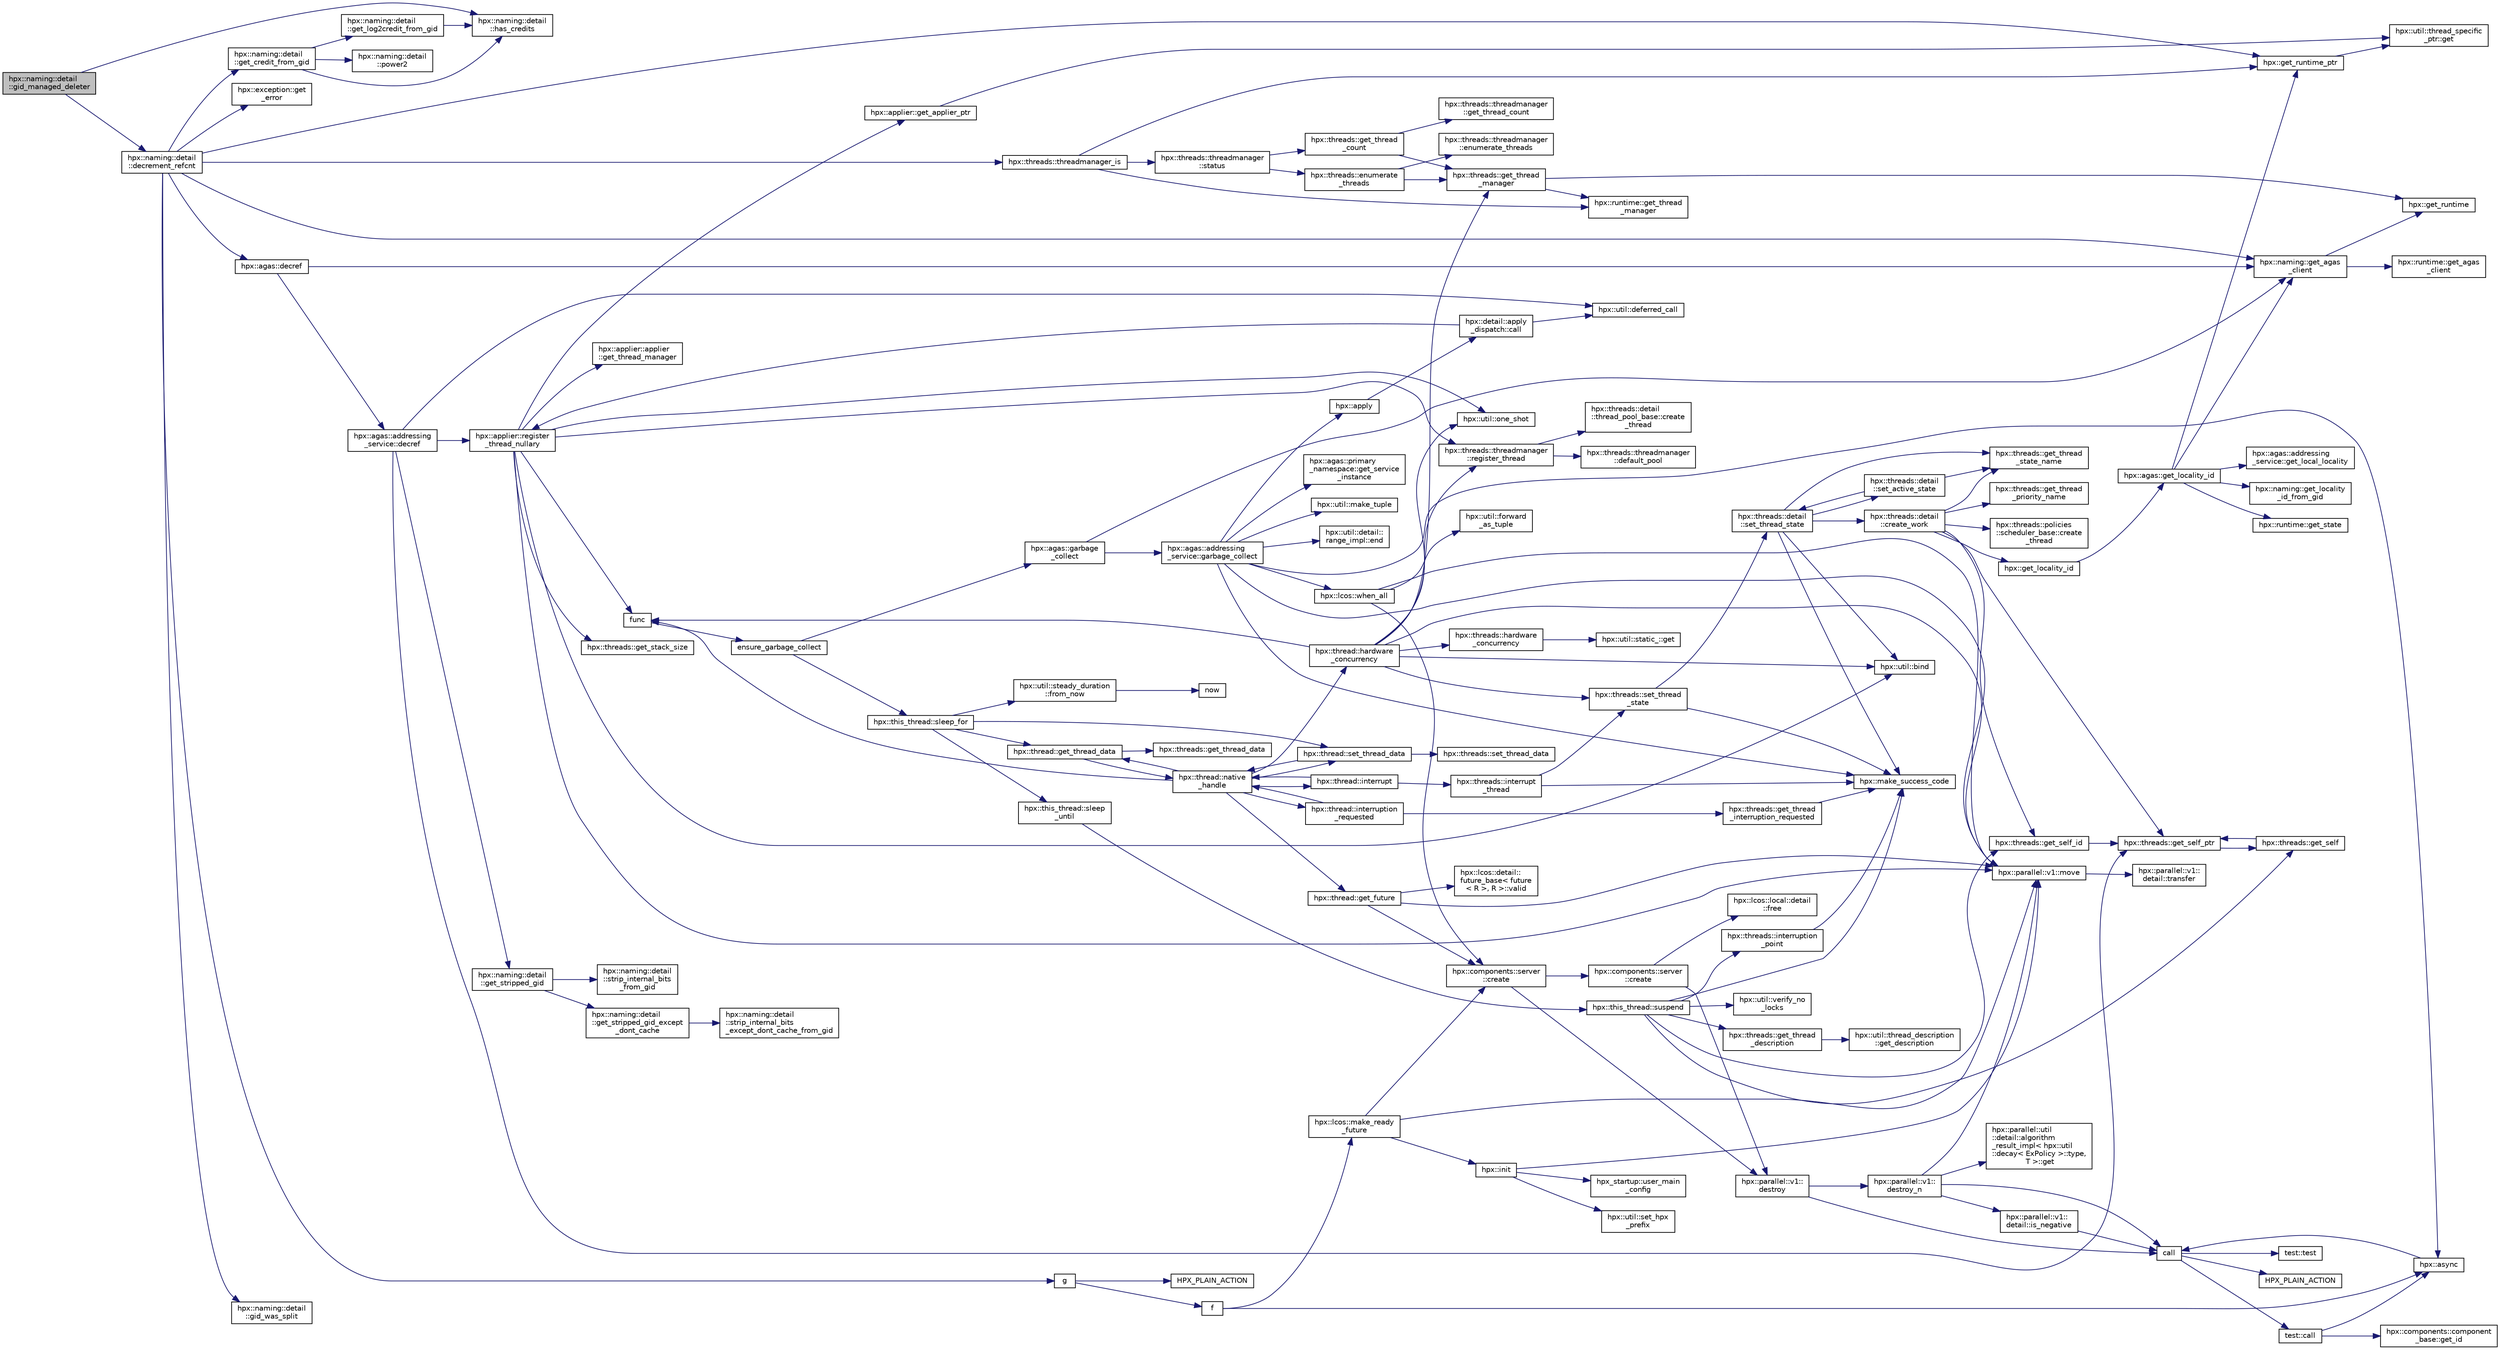 digraph "hpx::naming::detail::gid_managed_deleter"
{
  edge [fontname="Helvetica",fontsize="10",labelfontname="Helvetica",labelfontsize="10"];
  node [fontname="Helvetica",fontsize="10",shape=record];
  rankdir="LR";
  Node1313 [label="hpx::naming::detail\l::gid_managed_deleter",height=0.2,width=0.4,color="black", fillcolor="grey75", style="filled", fontcolor="black"];
  Node1313 -> Node1314 [color="midnightblue",fontsize="10",style="solid",fontname="Helvetica"];
  Node1314 [label="hpx::naming::detail\l::has_credits",height=0.2,width=0.4,color="black", fillcolor="white", style="filled",URL="$d5/d18/namespacehpx_1_1naming_1_1detail.html#afb823cf706d95f298c25af22fe39653b"];
  Node1313 -> Node1315 [color="midnightblue",fontsize="10",style="solid",fontname="Helvetica"];
  Node1315 [label="hpx::naming::detail\l::decrement_refcnt",height=0.2,width=0.4,color="black", fillcolor="white", style="filled",URL="$d5/d18/namespacehpx_1_1naming_1_1detail.html#a63ddb380473bdb8a186686ffe718b6e2"];
  Node1315 -> Node1316 [color="midnightblue",fontsize="10",style="solid",fontname="Helvetica"];
  Node1316 [label="hpx::get_runtime_ptr",height=0.2,width=0.4,color="black", fillcolor="white", style="filled",URL="$d8/d83/namespacehpx.html#af29daf2bb3e01b4d6495a1742b6cce64"];
  Node1316 -> Node1317 [color="midnightblue",fontsize="10",style="solid",fontname="Helvetica"];
  Node1317 [label="hpx::util::thread_specific\l_ptr::get",height=0.2,width=0.4,color="black", fillcolor="white", style="filled",URL="$d4/d4c/structhpx_1_1util_1_1thread__specific__ptr.html#a3b27d8520710478aa41d1f74206bdba9"];
  Node1315 -> Node1318 [color="midnightblue",fontsize="10",style="solid",fontname="Helvetica"];
  Node1318 [label="hpx::naming::detail\l::gid_was_split",height=0.2,width=0.4,color="black", fillcolor="white", style="filled",URL="$d5/d18/namespacehpx_1_1naming_1_1detail.html#a38395532bbc601e582ad461749816878"];
  Node1315 -> Node1319 [color="midnightblue",fontsize="10",style="solid",fontname="Helvetica"];
  Node1319 [label="hpx::naming::get_agas\l_client",height=0.2,width=0.4,color="black", fillcolor="white", style="filled",URL="$d4/dc9/namespacehpx_1_1naming.html#a0408fffd5d34b620712a801b0ae3b032"];
  Node1319 -> Node1320 [color="midnightblue",fontsize="10",style="solid",fontname="Helvetica"];
  Node1320 [label="hpx::get_runtime",height=0.2,width=0.4,color="black", fillcolor="white", style="filled",URL="$d8/d83/namespacehpx.html#aef902cc6c7dd3b9fbadf34d1e850a070"];
  Node1319 -> Node1321 [color="midnightblue",fontsize="10",style="solid",fontname="Helvetica"];
  Node1321 [label="hpx::runtime::get_agas\l_client",height=0.2,width=0.4,color="black", fillcolor="white", style="filled",URL="$d0/d7b/classhpx_1_1runtime.html#aeb5dddd30d6b9861669af8ad44d1a96a"];
  Node1315 -> Node1322 [color="midnightblue",fontsize="10",style="solid",fontname="Helvetica"];
  Node1322 [label="hpx::naming::detail\l::get_credit_from_gid",height=0.2,width=0.4,color="black", fillcolor="white", style="filled",URL="$d5/d18/namespacehpx_1_1naming_1_1detail.html#ae3d27efe8c838d79e29020ed7c9fa25f"];
  Node1322 -> Node1314 [color="midnightblue",fontsize="10",style="solid",fontname="Helvetica"];
  Node1322 -> Node1323 [color="midnightblue",fontsize="10",style="solid",fontname="Helvetica"];
  Node1323 [label="hpx::naming::detail\l::power2",height=0.2,width=0.4,color="black", fillcolor="white", style="filled",URL="$d5/d18/namespacehpx_1_1naming_1_1detail.html#a084e318ac378f38778c0696da8cbdaac"];
  Node1322 -> Node1324 [color="midnightblue",fontsize="10",style="solid",fontname="Helvetica"];
  Node1324 [label="hpx::naming::detail\l::get_log2credit_from_gid",height=0.2,width=0.4,color="black", fillcolor="white", style="filled",URL="$d5/d18/namespacehpx_1_1naming_1_1detail.html#a65b5a75f9576e0c15d372d20f0ed37d0"];
  Node1324 -> Node1314 [color="midnightblue",fontsize="10",style="solid",fontname="Helvetica"];
  Node1315 -> Node1325 [color="midnightblue",fontsize="10",style="solid",fontname="Helvetica"];
  Node1325 [label="hpx::agas::decref",height=0.2,width=0.4,color="black", fillcolor="white", style="filled",URL="$dc/d54/namespacehpx_1_1agas.html#a08f10ad4320050773ecaf08b7ad1ad3e"];
  Node1325 -> Node1319 [color="midnightblue",fontsize="10",style="solid",fontname="Helvetica"];
  Node1325 -> Node1326 [color="midnightblue",fontsize="10",style="solid",fontname="Helvetica"];
  Node1326 [label="hpx::agas::addressing\l_service::decref",height=0.2,width=0.4,color="black", fillcolor="white", style="filled",URL="$db/d58/structhpx_1_1agas_1_1addressing__service.html#a0f18342491c8f0398bc0747a0634658b",tooltip="Decrement the global reference count for the given id. "];
  Node1326 -> Node1327 [color="midnightblue",fontsize="10",style="solid",fontname="Helvetica"];
  Node1327 [label="hpx::naming::detail\l::get_stripped_gid",height=0.2,width=0.4,color="black", fillcolor="white", style="filled",URL="$d5/d18/namespacehpx_1_1naming_1_1detail.html#ad3a849cb7ebd5dccf9aefadccc21dd89"];
  Node1327 -> Node1328 [color="midnightblue",fontsize="10",style="solid",fontname="Helvetica"];
  Node1328 [label="hpx::naming::detail\l::strip_internal_bits\l_from_gid",height=0.2,width=0.4,color="black", fillcolor="white", style="filled",URL="$d5/d18/namespacehpx_1_1naming_1_1detail.html#a95cca4d4bc82a9da3e804b225b03dfaf"];
  Node1327 -> Node1329 [color="midnightblue",fontsize="10",style="solid",fontname="Helvetica"];
  Node1329 [label="hpx::naming::detail\l::get_stripped_gid_except\l_dont_cache",height=0.2,width=0.4,color="black", fillcolor="white", style="filled",URL="$d5/d18/namespacehpx_1_1naming_1_1detail.html#a1ab848588112d0f7fac377a15692c9cc"];
  Node1329 -> Node1330 [color="midnightblue",fontsize="10",style="solid",fontname="Helvetica"];
  Node1330 [label="hpx::naming::detail\l::strip_internal_bits\l_except_dont_cache_from_gid",height=0.2,width=0.4,color="black", fillcolor="white", style="filled",URL="$d5/d18/namespacehpx_1_1naming_1_1detail.html#aabeb51a92376c6bfb9cf31bf9ff0c4cc"];
  Node1326 -> Node1331 [color="midnightblue",fontsize="10",style="solid",fontname="Helvetica"];
  Node1331 [label="hpx::threads::get_self_ptr",height=0.2,width=0.4,color="black", fillcolor="white", style="filled",URL="$d7/d28/namespacehpx_1_1threads.html#a22877ae347ad884cde3a51397dad6c53"];
  Node1331 -> Node1332 [color="midnightblue",fontsize="10",style="solid",fontname="Helvetica"];
  Node1332 [label="hpx::threads::get_self",height=0.2,width=0.4,color="black", fillcolor="white", style="filled",URL="$d7/d28/namespacehpx_1_1threads.html#a07daf4d6d29233f20d66d41ab7b5b8e8"];
  Node1332 -> Node1331 [color="midnightblue",fontsize="10",style="solid",fontname="Helvetica"];
  Node1326 -> Node1333 [color="midnightblue",fontsize="10",style="solid",fontname="Helvetica"];
  Node1333 [label="hpx::applier::register\l_thread_nullary",height=0.2,width=0.4,color="black", fillcolor="white", style="filled",URL="$d8/dcb/namespacehpx_1_1applier.html#a401cd1145927e58d74d1eb52aaccd936"];
  Node1333 -> Node1334 [color="midnightblue",fontsize="10",style="solid",fontname="Helvetica"];
  Node1334 [label="hpx::applier::get_applier_ptr",height=0.2,width=0.4,color="black", fillcolor="white", style="filled",URL="$d8/dcb/namespacehpx_1_1applier.html#a617483cf2b77ad3a0aa428ade7b35299"];
  Node1334 -> Node1317 [color="midnightblue",fontsize="10",style="solid",fontname="Helvetica"];
  Node1333 -> Node1335 [color="midnightblue",fontsize="10",style="solid",fontname="Helvetica"];
  Node1335 [label="func",height=0.2,width=0.4,color="black", fillcolor="white", style="filled",URL="$d8/dfd/id__type__ref__counting__1032_8cpp.html#ab811b86ea5107ffb3351fcaa29d2c652"];
  Node1335 -> Node1336 [color="midnightblue",fontsize="10",style="solid",fontname="Helvetica"];
  Node1336 [label="ensure_garbage_collect",height=0.2,width=0.4,color="black", fillcolor="white", style="filled",URL="$d8/dfd/id__type__ref__counting__1032_8cpp.html#a5264b94bf7c262ac0e521fb290d476d5"];
  Node1336 -> Node1337 [color="midnightblue",fontsize="10",style="solid",fontname="Helvetica"];
  Node1337 [label="hpx::this_thread::sleep_for",height=0.2,width=0.4,color="black", fillcolor="white", style="filled",URL="$d9/d52/namespacehpx_1_1this__thread.html#afc042a5a5fa52eef2d1d177a343435cf"];
  Node1337 -> Node1338 [color="midnightblue",fontsize="10",style="solid",fontname="Helvetica"];
  Node1338 [label="hpx::this_thread::sleep\l_until",height=0.2,width=0.4,color="black", fillcolor="white", style="filled",URL="$d9/d52/namespacehpx_1_1this__thread.html#ae12a853980115b23ff0ab8ca06622658"];
  Node1338 -> Node1339 [color="midnightblue",fontsize="10",style="solid",fontname="Helvetica"];
  Node1339 [label="hpx::this_thread::suspend",height=0.2,width=0.4,color="black", fillcolor="white", style="filled",URL="$d9/d52/namespacehpx_1_1this__thread.html#aca220026fb3014c0881d129fe31c0073"];
  Node1339 -> Node1332 [color="midnightblue",fontsize="10",style="solid",fontname="Helvetica"];
  Node1339 -> Node1340 [color="midnightblue",fontsize="10",style="solid",fontname="Helvetica"];
  Node1340 [label="hpx::threads::get_self_id",height=0.2,width=0.4,color="black", fillcolor="white", style="filled",URL="$d7/d28/namespacehpx_1_1threads.html#afafe0f900b9fac3d4ed3c747625c1cfe"];
  Node1340 -> Node1331 [color="midnightblue",fontsize="10",style="solid",fontname="Helvetica"];
  Node1339 -> Node1341 [color="midnightblue",fontsize="10",style="solid",fontname="Helvetica"];
  Node1341 [label="hpx::threads::interruption\l_point",height=0.2,width=0.4,color="black", fillcolor="white", style="filled",URL="$d7/d28/namespacehpx_1_1threads.html#ada6ec56a12b050707311d8c628089059"];
  Node1341 -> Node1342 [color="midnightblue",fontsize="10",style="solid",fontname="Helvetica"];
  Node1342 [label="hpx::make_success_code",height=0.2,width=0.4,color="black", fillcolor="white", style="filled",URL="$d8/d83/namespacehpx.html#a0e8512a8f49e2a6c8185061181419d8f",tooltip="Returns error_code(hpx::success, \"success\", mode). "];
  Node1339 -> Node1343 [color="midnightblue",fontsize="10",style="solid",fontname="Helvetica"];
  Node1343 [label="hpx::util::verify_no\l_locks",height=0.2,width=0.4,color="black", fillcolor="white", style="filled",URL="$df/dad/namespacehpx_1_1util.html#ae0e1837ee6f09b79b26c2e788d2e9fc9"];
  Node1339 -> Node1344 [color="midnightblue",fontsize="10",style="solid",fontname="Helvetica"];
  Node1344 [label="hpx::threads::get_thread\l_description",height=0.2,width=0.4,color="black", fillcolor="white", style="filled",URL="$d7/d28/namespacehpx_1_1threads.html#a42fc18a7a680f4e8bc633a4b4c956701"];
  Node1344 -> Node1345 [color="midnightblue",fontsize="10",style="solid",fontname="Helvetica"];
  Node1345 [label="hpx::util::thread_description\l::get_description",height=0.2,width=0.4,color="black", fillcolor="white", style="filled",URL="$df/d9e/structhpx_1_1util_1_1thread__description.html#a8c834e14eca6eb228188022577f9f952"];
  Node1339 -> Node1342 [color="midnightblue",fontsize="10",style="solid",fontname="Helvetica"];
  Node1337 -> Node1346 [color="midnightblue",fontsize="10",style="solid",fontname="Helvetica"];
  Node1346 [label="hpx::util::steady_duration\l::from_now",height=0.2,width=0.4,color="black", fillcolor="white", style="filled",URL="$d9/d4f/classhpx_1_1util_1_1steady__duration.html#a0132206d767cd0f7395507b40111a153"];
  Node1346 -> Node1347 [color="midnightblue",fontsize="10",style="solid",fontname="Helvetica"];
  Node1347 [label="now",height=0.2,width=0.4,color="black", fillcolor="white", style="filled",URL="$de/db3/1d__stencil__1__omp_8cpp.html#a89e9667753dccfac455bd37a7a3a7b16"];
  Node1337 -> Node1348 [color="midnightblue",fontsize="10",style="solid",fontname="Helvetica"];
  Node1348 [label="hpx::thread::get_thread_data",height=0.2,width=0.4,color="black", fillcolor="white", style="filled",URL="$de/d9b/classhpx_1_1thread.html#a4535ef82cec3b953d2c941d20e3e3904"];
  Node1348 -> Node1349 [color="midnightblue",fontsize="10",style="solid",fontname="Helvetica"];
  Node1349 [label="hpx::threads::get_thread_data",height=0.2,width=0.4,color="black", fillcolor="white", style="filled",URL="$d7/d28/namespacehpx_1_1threads.html#a8737931ff6303807225f735b2b384ae4"];
  Node1348 -> Node1350 [color="midnightblue",fontsize="10",style="solid",fontname="Helvetica"];
  Node1350 [label="hpx::thread::native\l_handle",height=0.2,width=0.4,color="black", fillcolor="white", style="filled",URL="$de/d9b/classhpx_1_1thread.html#acf48190d264ab64c1c4ec99d0b421b5a"];
  Node1350 -> Node1351 [color="midnightblue",fontsize="10",style="solid",fontname="Helvetica"];
  Node1351 [label="hpx::thread::hardware\l_concurrency",height=0.2,width=0.4,color="black", fillcolor="white", style="filled",URL="$de/d9b/classhpx_1_1thread.html#a8e4fff210e02485ba493bc3a2a956c03"];
  Node1351 -> Node1352 [color="midnightblue",fontsize="10",style="solid",fontname="Helvetica"];
  Node1352 [label="hpx::threads::hardware\l_concurrency",height=0.2,width=0.4,color="black", fillcolor="white", style="filled",URL="$d7/d28/namespacehpx_1_1threads.html#aa8752a235478d2ad7b5ac467b63ab527"];
  Node1352 -> Node1353 [color="midnightblue",fontsize="10",style="solid",fontname="Helvetica"];
  Node1353 [label="hpx::util::static_::get",height=0.2,width=0.4,color="black", fillcolor="white", style="filled",URL="$d3/dbb/structhpx_1_1util_1_1static__.html#a2967c633948a3bf17a3b5405ef5a8318"];
  Node1351 -> Node1335 [color="midnightblue",fontsize="10",style="solid",fontname="Helvetica"];
  Node1351 -> Node1354 [color="midnightblue",fontsize="10",style="solid",fontname="Helvetica"];
  Node1354 [label="hpx::util::bind",height=0.2,width=0.4,color="black", fillcolor="white", style="filled",URL="$df/dad/namespacehpx_1_1util.html#ad844caedf82a0173d6909d910c3e48c6"];
  Node1351 -> Node1355 [color="midnightblue",fontsize="10",style="solid",fontname="Helvetica"];
  Node1355 [label="hpx::util::one_shot",height=0.2,width=0.4,color="black", fillcolor="white", style="filled",URL="$df/dad/namespacehpx_1_1util.html#a273e61be42a72415291e0ec0a4f28c7a"];
  Node1351 -> Node1356 [color="midnightblue",fontsize="10",style="solid",fontname="Helvetica"];
  Node1356 [label="hpx::parallel::v1::move",height=0.2,width=0.4,color="black", fillcolor="white", style="filled",URL="$db/db9/namespacehpx_1_1parallel_1_1v1.html#aa7c4ede081ce786c9d1eb1adff495cfc"];
  Node1356 -> Node1357 [color="midnightblue",fontsize="10",style="solid",fontname="Helvetica"];
  Node1357 [label="hpx::parallel::v1::\ldetail::transfer",height=0.2,width=0.4,color="black", fillcolor="white", style="filled",URL="$d2/ddd/namespacehpx_1_1parallel_1_1v1_1_1detail.html#ab1b56a05e1885ca7cc7ffa1804dd2f3c"];
  Node1351 -> Node1358 [color="midnightblue",fontsize="10",style="solid",fontname="Helvetica"];
  Node1358 [label="hpx::threads::get_thread\l_manager",height=0.2,width=0.4,color="black", fillcolor="white", style="filled",URL="$d7/d28/namespacehpx_1_1threads.html#a076973c3a53beadde7d967e22c4f6cce"];
  Node1358 -> Node1320 [color="midnightblue",fontsize="10",style="solid",fontname="Helvetica"];
  Node1358 -> Node1359 [color="midnightblue",fontsize="10",style="solid",fontname="Helvetica"];
  Node1359 [label="hpx::runtime::get_thread\l_manager",height=0.2,width=0.4,color="black", fillcolor="white", style="filled",URL="$d0/d7b/classhpx_1_1runtime.html#a865b12d57fcd44a8d3dda3e35414f563"];
  Node1351 -> Node1360 [color="midnightblue",fontsize="10",style="solid",fontname="Helvetica"];
  Node1360 [label="hpx::threads::threadmanager\l::register_thread",height=0.2,width=0.4,color="black", fillcolor="white", style="filled",URL="$d5/daa/classhpx_1_1threads_1_1threadmanager.html#a7f79c7578e08a60ca45eb276ce8133d8"];
  Node1360 -> Node1361 [color="midnightblue",fontsize="10",style="solid",fontname="Helvetica"];
  Node1361 [label="hpx::threads::threadmanager\l::default_pool",height=0.2,width=0.4,color="black", fillcolor="white", style="filled",URL="$d5/daa/classhpx_1_1threads_1_1threadmanager.html#a851f067d03b5dd1c5e6a9a6a841e05df"];
  Node1360 -> Node1362 [color="midnightblue",fontsize="10",style="solid",fontname="Helvetica"];
  Node1362 [label="hpx::threads::detail\l::thread_pool_base::create\l_thread",height=0.2,width=0.4,color="black", fillcolor="white", style="filled",URL="$de/dae/classhpx_1_1threads_1_1detail_1_1thread__pool__base.html#ad35d3779eef6f4528e62a26d71b34b34"];
  Node1351 -> Node1363 [color="midnightblue",fontsize="10",style="solid",fontname="Helvetica"];
  Node1363 [label="hpx::threads::set_thread\l_state",height=0.2,width=0.4,color="black", fillcolor="white", style="filled",URL="$d7/d28/namespacehpx_1_1threads.html#ac0690ad16ad778bcc79dcd727cc33025",tooltip="Set the thread state of the thread referenced by the thread_id id. "];
  Node1363 -> Node1342 [color="midnightblue",fontsize="10",style="solid",fontname="Helvetica"];
  Node1363 -> Node1364 [color="midnightblue",fontsize="10",style="solid",fontname="Helvetica"];
  Node1364 [label="hpx::threads::detail\l::set_thread_state",height=0.2,width=0.4,color="black", fillcolor="white", style="filled",URL="$d2/dd1/namespacehpx_1_1threads_1_1detail.html#af85ddc854c4a149bf1738eb1b111b9ab"];
  Node1364 -> Node1365 [color="midnightblue",fontsize="10",style="solid",fontname="Helvetica"];
  Node1365 [label="hpx::threads::get_thread\l_state_name",height=0.2,width=0.4,color="black", fillcolor="white", style="filled",URL="$d7/d28/namespacehpx_1_1threads.html#a26f91ea8d2195f165c033241c5cd11db"];
  Node1364 -> Node1342 [color="midnightblue",fontsize="10",style="solid",fontname="Helvetica"];
  Node1364 -> Node1354 [color="midnightblue",fontsize="10",style="solid",fontname="Helvetica"];
  Node1364 -> Node1366 [color="midnightblue",fontsize="10",style="solid",fontname="Helvetica"];
  Node1366 [label="hpx::threads::detail\l::set_active_state",height=0.2,width=0.4,color="black", fillcolor="white", style="filled",URL="$d2/dd1/namespacehpx_1_1threads_1_1detail.html#a45884a5bf04ad66a4f259231a3947e76"];
  Node1366 -> Node1365 [color="midnightblue",fontsize="10",style="solid",fontname="Helvetica"];
  Node1366 -> Node1364 [color="midnightblue",fontsize="10",style="solid",fontname="Helvetica"];
  Node1364 -> Node1367 [color="midnightblue",fontsize="10",style="solid",fontname="Helvetica"];
  Node1367 [label="hpx::threads::detail\l::create_work",height=0.2,width=0.4,color="black", fillcolor="white", style="filled",URL="$d2/dd1/namespacehpx_1_1threads_1_1detail.html#ae22384a3c1b1a1940032fad068fb54b1"];
  Node1367 -> Node1365 [color="midnightblue",fontsize="10",style="solid",fontname="Helvetica"];
  Node1367 -> Node1368 [color="midnightblue",fontsize="10",style="solid",fontname="Helvetica"];
  Node1368 [label="hpx::threads::get_thread\l_priority_name",height=0.2,width=0.4,color="black", fillcolor="white", style="filled",URL="$d7/d28/namespacehpx_1_1threads.html#a9c6b2fec0c1cf5b06ff83ce756ca6d42"];
  Node1367 -> Node1331 [color="midnightblue",fontsize="10",style="solid",fontname="Helvetica"];
  Node1367 -> Node1340 [color="midnightblue",fontsize="10",style="solid",fontname="Helvetica"];
  Node1367 -> Node1369 [color="midnightblue",fontsize="10",style="solid",fontname="Helvetica"];
  Node1369 [label="hpx::get_locality_id",height=0.2,width=0.4,color="black", fillcolor="white", style="filled",URL="$d8/d83/namespacehpx.html#a158d7c54a657bb364c1704033010697b",tooltip="Return the number of the locality this function is being called from. "];
  Node1369 -> Node1370 [color="midnightblue",fontsize="10",style="solid",fontname="Helvetica"];
  Node1370 [label="hpx::agas::get_locality_id",height=0.2,width=0.4,color="black", fillcolor="white", style="filled",URL="$dc/d54/namespacehpx_1_1agas.html#a491cc2ddecdf0f1a9129900caa6a4d3e"];
  Node1370 -> Node1316 [color="midnightblue",fontsize="10",style="solid",fontname="Helvetica"];
  Node1370 -> Node1371 [color="midnightblue",fontsize="10",style="solid",fontname="Helvetica"];
  Node1371 [label="hpx::runtime::get_state",height=0.2,width=0.4,color="black", fillcolor="white", style="filled",URL="$d0/d7b/classhpx_1_1runtime.html#ab405f80e060dac95d624520f38b0524c"];
  Node1370 -> Node1319 [color="midnightblue",fontsize="10",style="solid",fontname="Helvetica"];
  Node1370 -> Node1372 [color="midnightblue",fontsize="10",style="solid",fontname="Helvetica"];
  Node1372 [label="hpx::agas::addressing\l_service::get_local_locality",height=0.2,width=0.4,color="black", fillcolor="white", style="filled",URL="$db/d58/structhpx_1_1agas_1_1addressing__service.html#ab52c19a37c2a7a006c6c15f90ad0539c"];
  Node1370 -> Node1373 [color="midnightblue",fontsize="10",style="solid",fontname="Helvetica"];
  Node1373 [label="hpx::naming::get_locality\l_id_from_gid",height=0.2,width=0.4,color="black", fillcolor="white", style="filled",URL="$d4/dc9/namespacehpx_1_1naming.html#a7fd43037784560bd04fda9b49e33529f"];
  Node1367 -> Node1374 [color="midnightblue",fontsize="10",style="solid",fontname="Helvetica"];
  Node1374 [label="hpx::threads::policies\l::scheduler_base::create\l_thread",height=0.2,width=0.4,color="black", fillcolor="white", style="filled",URL="$dd/d7e/structhpx_1_1threads_1_1policies_1_1scheduler__base.html#ad3b05cd7f363cc8e8410ce368c3794e0"];
  Node1350 -> Node1375 [color="midnightblue",fontsize="10",style="solid",fontname="Helvetica"];
  Node1375 [label="hpx::thread::interrupt",height=0.2,width=0.4,color="black", fillcolor="white", style="filled",URL="$de/d9b/classhpx_1_1thread.html#ac34d0d033aa743c476a79dbc2e1a8a39"];
  Node1375 -> Node1376 [color="midnightblue",fontsize="10",style="solid",fontname="Helvetica"];
  Node1376 [label="hpx::threads::interrupt\l_thread",height=0.2,width=0.4,color="black", fillcolor="white", style="filled",URL="$d7/d28/namespacehpx_1_1threads.html#a6bdda1a2aab61b9b13d274b5155d7e73"];
  Node1376 -> Node1342 [color="midnightblue",fontsize="10",style="solid",fontname="Helvetica"];
  Node1376 -> Node1363 [color="midnightblue",fontsize="10",style="solid",fontname="Helvetica"];
  Node1375 -> Node1350 [color="midnightblue",fontsize="10",style="solid",fontname="Helvetica"];
  Node1350 -> Node1377 [color="midnightblue",fontsize="10",style="solid",fontname="Helvetica"];
  Node1377 [label="hpx::thread::interruption\l_requested",height=0.2,width=0.4,color="black", fillcolor="white", style="filled",URL="$de/d9b/classhpx_1_1thread.html#a33276bb4c20bbb0b1978944e18ef71b8"];
  Node1377 -> Node1378 [color="midnightblue",fontsize="10",style="solid",fontname="Helvetica"];
  Node1378 [label="hpx::threads::get_thread\l_interruption_requested",height=0.2,width=0.4,color="black", fillcolor="white", style="filled",URL="$d7/d28/namespacehpx_1_1threads.html#ae64a7fdb8b5c8bac7be0c8282672a03b"];
  Node1378 -> Node1342 [color="midnightblue",fontsize="10",style="solid",fontname="Helvetica"];
  Node1377 -> Node1350 [color="midnightblue",fontsize="10",style="solid",fontname="Helvetica"];
  Node1350 -> Node1379 [color="midnightblue",fontsize="10",style="solid",fontname="Helvetica"];
  Node1379 [label="hpx::thread::get_future",height=0.2,width=0.4,color="black", fillcolor="white", style="filled",URL="$de/d9b/classhpx_1_1thread.html#a87fdb0d8da826366fc190ed224900a64"];
  Node1379 -> Node1380 [color="midnightblue",fontsize="10",style="solid",fontname="Helvetica"];
  Node1380 [label="hpx::lcos::detail::\lfuture_base\< future\l\< R \>, R \>::valid",height=0.2,width=0.4,color="black", fillcolor="white", style="filled",URL="$d5/dd7/classhpx_1_1lcos_1_1detail_1_1future__base.html#aaf7beb7374815614363033bd96573e75"];
  Node1379 -> Node1381 [color="midnightblue",fontsize="10",style="solid",fontname="Helvetica"];
  Node1381 [label="hpx::components::server\l::create",height=0.2,width=0.4,color="black", fillcolor="white", style="filled",URL="$d2/da2/namespacehpx_1_1components_1_1server.html#ac776c89f3d68ceb910e8cee9fa937ab4",tooltip="Create arrays of components using their default constructor. "];
  Node1381 -> Node1382 [color="midnightblue",fontsize="10",style="solid",fontname="Helvetica"];
  Node1382 [label="hpx::components::server\l::create",height=0.2,width=0.4,color="black", fillcolor="white", style="filled",URL="$d2/da2/namespacehpx_1_1components_1_1server.html#a77d26de181c97b444565e230577981bd"];
  Node1382 -> Node1383 [color="midnightblue",fontsize="10",style="solid",fontname="Helvetica"];
  Node1383 [label="hpx::lcos::local::detail\l::free",height=0.2,width=0.4,color="black", fillcolor="white", style="filled",URL="$d4/dcb/namespacehpx_1_1lcos_1_1local_1_1detail.html#a55a940f019734e9bb045dc123cd80e48"];
  Node1382 -> Node1384 [color="midnightblue",fontsize="10",style="solid",fontname="Helvetica"];
  Node1384 [label="hpx::parallel::v1::\ldestroy",height=0.2,width=0.4,color="black", fillcolor="white", style="filled",URL="$db/db9/namespacehpx_1_1parallel_1_1v1.html#acf303558375048e8a7cc9a2c2e09477f"];
  Node1384 -> Node1385 [color="midnightblue",fontsize="10",style="solid",fontname="Helvetica"];
  Node1385 [label="call",height=0.2,width=0.4,color="black", fillcolor="white", style="filled",URL="$d2/d67/promise__1620_8cpp.html#a58357f0b82bc761e1d0b9091ed563a70"];
  Node1385 -> Node1386 [color="midnightblue",fontsize="10",style="solid",fontname="Helvetica"];
  Node1386 [label="test::test",height=0.2,width=0.4,color="black", fillcolor="white", style="filled",URL="$d8/d89/structtest.html#ab42d5ece712d716b04cb3f686f297a26"];
  Node1385 -> Node1387 [color="midnightblue",fontsize="10",style="solid",fontname="Helvetica"];
  Node1387 [label="HPX_PLAIN_ACTION",height=0.2,width=0.4,color="black", fillcolor="white", style="filled",URL="$d2/d67/promise__1620_8cpp.html#ab96aab827a4b1fcaf66cfe0ba83fef23"];
  Node1385 -> Node1388 [color="midnightblue",fontsize="10",style="solid",fontname="Helvetica"];
  Node1388 [label="test::call",height=0.2,width=0.4,color="black", fillcolor="white", style="filled",URL="$d8/d89/structtest.html#aeb29e7ed6518b9426ccf1344c52620ae"];
  Node1388 -> Node1389 [color="midnightblue",fontsize="10",style="solid",fontname="Helvetica"];
  Node1389 [label="hpx::async",height=0.2,width=0.4,color="black", fillcolor="white", style="filled",URL="$d8/d83/namespacehpx.html#acb7d8e37b73b823956ce144f9a57eaa4"];
  Node1389 -> Node1385 [color="midnightblue",fontsize="10",style="solid",fontname="Helvetica"];
  Node1388 -> Node1390 [color="midnightblue",fontsize="10",style="solid",fontname="Helvetica"];
  Node1390 [label="hpx::components::component\l_base::get_id",height=0.2,width=0.4,color="black", fillcolor="white", style="filled",URL="$d2/de6/classhpx_1_1components_1_1component__base.html#a4c8fd93514039bdf01c48d66d82b19cd"];
  Node1384 -> Node1391 [color="midnightblue",fontsize="10",style="solid",fontname="Helvetica"];
  Node1391 [label="hpx::parallel::v1::\ldestroy_n",height=0.2,width=0.4,color="black", fillcolor="white", style="filled",URL="$db/db9/namespacehpx_1_1parallel_1_1v1.html#a71d0691132a300690163f5636bcd5bd3"];
  Node1391 -> Node1392 [color="midnightblue",fontsize="10",style="solid",fontname="Helvetica"];
  Node1392 [label="hpx::parallel::v1::\ldetail::is_negative",height=0.2,width=0.4,color="black", fillcolor="white", style="filled",URL="$d2/ddd/namespacehpx_1_1parallel_1_1v1_1_1detail.html#adf2e40fc4b20ad0fd442ee3118a4d527"];
  Node1392 -> Node1385 [color="midnightblue",fontsize="10",style="solid",fontname="Helvetica"];
  Node1391 -> Node1393 [color="midnightblue",fontsize="10",style="solid",fontname="Helvetica"];
  Node1393 [label="hpx::parallel::util\l::detail::algorithm\l_result_impl\< hpx::util\l::decay\< ExPolicy \>::type,\l T \>::get",height=0.2,width=0.4,color="black", fillcolor="white", style="filled",URL="$d2/d42/structhpx_1_1parallel_1_1util_1_1detail_1_1algorithm__result__impl.html#ab5b051e8ec74eff5e0e62fd63f5d377e"];
  Node1391 -> Node1356 [color="midnightblue",fontsize="10",style="solid",fontname="Helvetica"];
  Node1391 -> Node1385 [color="midnightblue",fontsize="10",style="solid",fontname="Helvetica"];
  Node1381 -> Node1384 [color="midnightblue",fontsize="10",style="solid",fontname="Helvetica"];
  Node1379 -> Node1356 [color="midnightblue",fontsize="10",style="solid",fontname="Helvetica"];
  Node1350 -> Node1348 [color="midnightblue",fontsize="10",style="solid",fontname="Helvetica"];
  Node1350 -> Node1394 [color="midnightblue",fontsize="10",style="solid",fontname="Helvetica"];
  Node1394 [label="hpx::thread::set_thread_data",height=0.2,width=0.4,color="black", fillcolor="white", style="filled",URL="$de/d9b/classhpx_1_1thread.html#a7317a3cf5251f3b33c990449570d4cea"];
  Node1394 -> Node1395 [color="midnightblue",fontsize="10",style="solid",fontname="Helvetica"];
  Node1395 [label="hpx::threads::set_thread_data",height=0.2,width=0.4,color="black", fillcolor="white", style="filled",URL="$d7/d28/namespacehpx_1_1threads.html#a00a625acc149fce3ae38e4340454acf7"];
  Node1394 -> Node1350 [color="midnightblue",fontsize="10",style="solid",fontname="Helvetica"];
  Node1350 -> Node1335 [color="midnightblue",fontsize="10",style="solid",fontname="Helvetica"];
  Node1337 -> Node1394 [color="midnightblue",fontsize="10",style="solid",fontname="Helvetica"];
  Node1336 -> Node1396 [color="midnightblue",fontsize="10",style="solid",fontname="Helvetica"];
  Node1396 [label="hpx::agas::garbage\l_collect",height=0.2,width=0.4,color="black", fillcolor="white", style="filled",URL="$dc/d54/namespacehpx_1_1agas.html#a951337adc4f9bd6df00a50737468e911"];
  Node1396 -> Node1319 [color="midnightblue",fontsize="10",style="solid",fontname="Helvetica"];
  Node1396 -> Node1397 [color="midnightblue",fontsize="10",style="solid",fontname="Helvetica"];
  Node1397 [label="hpx::agas::addressing\l_service::garbage_collect",height=0.2,width=0.4,color="black", fillcolor="white", style="filled",URL="$db/d58/structhpx_1_1agas_1_1addressing__service.html#a87dcae0eacf6e62d5103ebf516d86f63"];
  Node1397 -> Node1342 [color="midnightblue",fontsize="10",style="solid",fontname="Helvetica"];
  Node1397 -> Node1398 [color="midnightblue",fontsize="10",style="solid",fontname="Helvetica"];
  Node1398 [label="hpx::agas::primary\l_namespace::get_service\l_instance",height=0.2,width=0.4,color="black", fillcolor="white", style="filled",URL="$d1/d43/structhpx_1_1agas_1_1primary__namespace.html#a7630ff0f30ff8c23b13b4672c5350e2e"];
  Node1397 -> Node1399 [color="midnightblue",fontsize="10",style="solid",fontname="Helvetica"];
  Node1399 [label="hpx::util::make_tuple",height=0.2,width=0.4,color="black", fillcolor="white", style="filled",URL="$df/dad/namespacehpx_1_1util.html#a06fa74211a987d208e013f400a9f5328"];
  Node1397 -> Node1400 [color="midnightblue",fontsize="10",style="solid",fontname="Helvetica"];
  Node1400 [label="hpx::util::detail::\lrange_impl::end",height=0.2,width=0.4,color="black", fillcolor="white", style="filled",URL="$d4/d4a/namespacehpx_1_1util_1_1detail_1_1range__impl.html#afb2ea48b0902f52ee4d8b764807b4316"];
  Node1397 -> Node1401 [color="midnightblue",fontsize="10",style="solid",fontname="Helvetica"];
  Node1401 [label="hpx::apply",height=0.2,width=0.4,color="black", fillcolor="white", style="filled",URL="$d8/d83/namespacehpx.html#aa87762f0db0731d385f3fdfdb25d59fc"];
  Node1401 -> Node1402 [color="midnightblue",fontsize="10",style="solid",fontname="Helvetica"];
  Node1402 [label="hpx::detail::apply\l_dispatch::call",height=0.2,width=0.4,color="black", fillcolor="white", style="filled",URL="$db/de8/structhpx_1_1detail_1_1apply__dispatch.html#a0755fab16d281e74bcff0f8045be9459"];
  Node1402 -> Node1333 [color="midnightblue",fontsize="10",style="solid",fontname="Helvetica"];
  Node1402 -> Node1403 [color="midnightblue",fontsize="10",style="solid",fontname="Helvetica"];
  Node1403 [label="hpx::util::deferred_call",height=0.2,width=0.4,color="black", fillcolor="white", style="filled",URL="$df/dad/namespacehpx_1_1util.html#acdded623c658a7a3436f7e76bc9d881c"];
  Node1397 -> Node1356 [color="midnightblue",fontsize="10",style="solid",fontname="Helvetica"];
  Node1397 -> Node1389 [color="midnightblue",fontsize="10",style="solid",fontname="Helvetica"];
  Node1397 -> Node1404 [color="midnightblue",fontsize="10",style="solid",fontname="Helvetica"];
  Node1404 [label="hpx::lcos::when_all",height=0.2,width=0.4,color="black", fillcolor="white", style="filled",URL="$d2/dc9/namespacehpx_1_1lcos.html#a1a6fb024d8690923fb185d5aee204d54"];
  Node1404 -> Node1405 [color="midnightblue",fontsize="10",style="solid",fontname="Helvetica"];
  Node1405 [label="hpx::util::forward\l_as_tuple",height=0.2,width=0.4,color="black", fillcolor="white", style="filled",URL="$df/dad/namespacehpx_1_1util.html#ab7c31e3f24c3302a4f67b6735a6fa597"];
  Node1404 -> Node1356 [color="midnightblue",fontsize="10",style="solid",fontname="Helvetica"];
  Node1404 -> Node1381 [color="midnightblue",fontsize="10",style="solid",fontname="Helvetica"];
  Node1333 -> Node1354 [color="midnightblue",fontsize="10",style="solid",fontname="Helvetica"];
  Node1333 -> Node1355 [color="midnightblue",fontsize="10",style="solid",fontname="Helvetica"];
  Node1333 -> Node1356 [color="midnightblue",fontsize="10",style="solid",fontname="Helvetica"];
  Node1333 -> Node1406 [color="midnightblue",fontsize="10",style="solid",fontname="Helvetica"];
  Node1406 [label="hpx::threads::get_stack_size",height=0.2,width=0.4,color="black", fillcolor="white", style="filled",URL="$d7/d28/namespacehpx_1_1threads.html#af597241b3c2785150be206737ca04aa6",tooltip="The get_stack_size function is part of the thread related API. It. "];
  Node1333 -> Node1407 [color="midnightblue",fontsize="10",style="solid",fontname="Helvetica"];
  Node1407 [label="hpx::applier::applier\l::get_thread_manager",height=0.2,width=0.4,color="black", fillcolor="white", style="filled",URL="$da/dcb/classhpx_1_1applier_1_1applier.html#acc36d583973701e573be39da97bba866",tooltip="Access the thread-manager instance associated with this applier. "];
  Node1333 -> Node1360 [color="midnightblue",fontsize="10",style="solid",fontname="Helvetica"];
  Node1326 -> Node1403 [color="midnightblue",fontsize="10",style="solid",fontname="Helvetica"];
  Node1315 -> Node1408 [color="midnightblue",fontsize="10",style="solid",fontname="Helvetica"];
  Node1408 [label="g",height=0.2,width=0.4,color="black", fillcolor="white", style="filled",URL="$da/d17/cxx11__noexcept_8cpp.html#a96f5ebe659f57f5faa7343c54f8ea39a"];
  Node1408 -> Node1409 [color="midnightblue",fontsize="10",style="solid",fontname="Helvetica"];
  Node1409 [label="f",height=0.2,width=0.4,color="black", fillcolor="white", style="filled",URL="$d4/d13/async__unwrap__1037_8cpp.html#a02a6b0b4f77af9f69a841dc8262b0cd0"];
  Node1409 -> Node1389 [color="midnightblue",fontsize="10",style="solid",fontname="Helvetica"];
  Node1409 -> Node1410 [color="midnightblue",fontsize="10",style="solid",fontname="Helvetica"];
  Node1410 [label="hpx::lcos::make_ready\l_future",height=0.2,width=0.4,color="black", fillcolor="white", style="filled",URL="$d2/dc9/namespacehpx_1_1lcos.html#a42997564ddfde91d475b8a2cea8f53e4"];
  Node1410 -> Node1411 [color="midnightblue",fontsize="10",style="solid",fontname="Helvetica"];
  Node1411 [label="hpx::init",height=0.2,width=0.4,color="black", fillcolor="white", style="filled",URL="$d8/d83/namespacehpx.html#a3c694ea960b47c56b33351ba16e3d76b",tooltip="Main entry point for launching the HPX runtime system. "];
  Node1411 -> Node1412 [color="midnightblue",fontsize="10",style="solid",fontname="Helvetica"];
  Node1412 [label="hpx::util::set_hpx\l_prefix",height=0.2,width=0.4,color="black", fillcolor="white", style="filled",URL="$df/dad/namespacehpx_1_1util.html#ae40a23c1ba0a48d9304dcf717a95793e"];
  Node1411 -> Node1413 [color="midnightblue",fontsize="10",style="solid",fontname="Helvetica"];
  Node1413 [label="hpx_startup::user_main\l_config",height=0.2,width=0.4,color="black", fillcolor="white", style="filled",URL="$d3/dd2/namespacehpx__startup.html#aaac571d88bd3912a4225a23eb3261637"];
  Node1411 -> Node1356 [color="midnightblue",fontsize="10",style="solid",fontname="Helvetica"];
  Node1410 -> Node1381 [color="midnightblue",fontsize="10",style="solid",fontname="Helvetica"];
  Node1410 -> Node1356 [color="midnightblue",fontsize="10",style="solid",fontname="Helvetica"];
  Node1408 -> Node1414 [color="midnightblue",fontsize="10",style="solid",fontname="Helvetica"];
  Node1414 [label="HPX_PLAIN_ACTION",height=0.2,width=0.4,color="black", fillcolor="white", style="filled",URL="$d4/d13/async__unwrap__1037_8cpp.html#ab5991a65409f0229f564e4935bd7b979"];
  Node1315 -> Node1415 [color="midnightblue",fontsize="10",style="solid",fontname="Helvetica"];
  Node1415 [label="hpx::exception::get\l_error",height=0.2,width=0.4,color="black", fillcolor="white", style="filled",URL="$de/d25/classhpx_1_1exception.html#a427fc21f422d4a796cf7e8f7b74c1fe1"];
  Node1315 -> Node1416 [color="midnightblue",fontsize="10",style="solid",fontname="Helvetica"];
  Node1416 [label="hpx::threads::threadmanager_is",height=0.2,width=0.4,color="black", fillcolor="white", style="filled",URL="$d7/d28/namespacehpx_1_1threads.html#a79ebd37a6bd090d20a14cc85df4b6f73"];
  Node1416 -> Node1316 [color="midnightblue",fontsize="10",style="solid",fontname="Helvetica"];
  Node1416 -> Node1359 [color="midnightblue",fontsize="10",style="solid",fontname="Helvetica"];
  Node1416 -> Node1417 [color="midnightblue",fontsize="10",style="solid",fontname="Helvetica"];
  Node1417 [label="hpx::threads::threadmanager\l::status",height=0.2,width=0.4,color="black", fillcolor="white", style="filled",URL="$d5/daa/classhpx_1_1threads_1_1threadmanager.html#ad356526186c9d3ebfd1677bea135141c",tooltip="Return whether the thread manager is still running This returns the \"minimal state\", i.e. the state of the least advanced thread pool. "];
  Node1417 -> Node1418 [color="midnightblue",fontsize="10",style="solid",fontname="Helvetica"];
  Node1418 [label="hpx::threads::get_thread\l_count",height=0.2,width=0.4,color="black", fillcolor="white", style="filled",URL="$d7/d28/namespacehpx_1_1threads.html#ae2b675b9517381442c7201c041033680"];
  Node1418 -> Node1358 [color="midnightblue",fontsize="10",style="solid",fontname="Helvetica"];
  Node1418 -> Node1419 [color="midnightblue",fontsize="10",style="solid",fontname="Helvetica"];
  Node1419 [label="hpx::threads::threadmanager\l::get_thread_count",height=0.2,width=0.4,color="black", fillcolor="white", style="filled",URL="$d5/daa/classhpx_1_1threads_1_1threadmanager.html#a99c0004e6ed0e91a033720b7f52ab5b8",tooltip="return the number of HPX-threads with the given state "];
  Node1417 -> Node1420 [color="midnightblue",fontsize="10",style="solid",fontname="Helvetica"];
  Node1420 [label="hpx::threads::enumerate\l_threads",height=0.2,width=0.4,color="black", fillcolor="white", style="filled",URL="$d7/d28/namespacehpx_1_1threads.html#a5dd2cea272f81a19d4f61470851a29cf"];
  Node1420 -> Node1358 [color="midnightblue",fontsize="10",style="solid",fontname="Helvetica"];
  Node1420 -> Node1421 [color="midnightblue",fontsize="10",style="solid",fontname="Helvetica"];
  Node1421 [label="hpx::threads::threadmanager\l::enumerate_threads",height=0.2,width=0.4,color="black", fillcolor="white", style="filled",URL="$d5/daa/classhpx_1_1threads_1_1threadmanager.html#a8cdd7f11e2411b7943e10fb628aab40a"];
}

